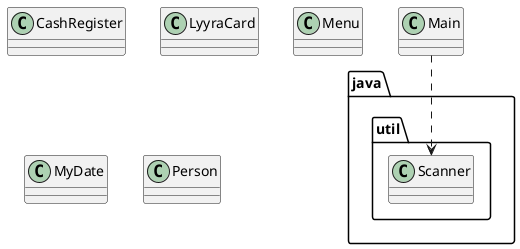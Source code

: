 @startuml
class CashRegister
class LyyraCard
class Main
class Menu
class MyDate
class Person
class java.util.Scanner
Main ..> java.util.Scanner
@enduml